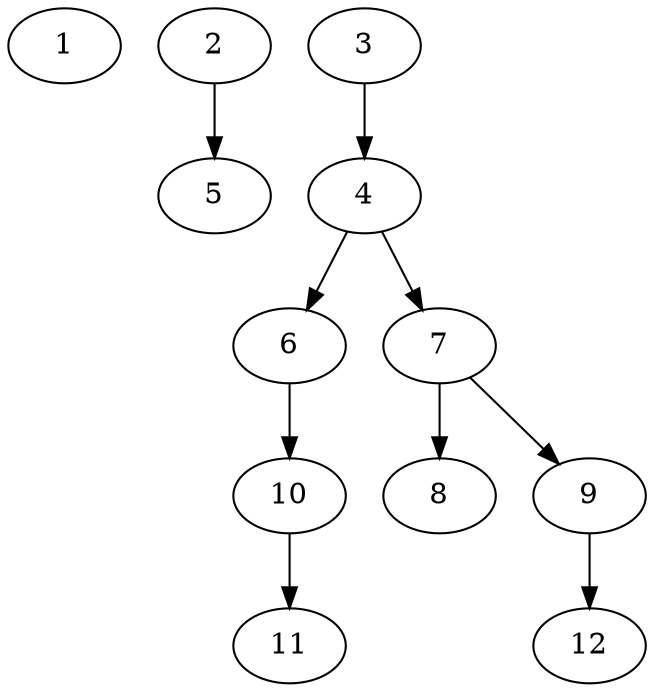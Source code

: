 // DAG (tier=1-easy, mode=data, n=12, ccr=0.333, fat=0.455, density=0.296, regular=0.798, jump=0.062, mindata=1048576, maxdata=8388608)
// DAG automatically generated by daggen at Sun Aug 24 16:33:32 2025
// /home/ermia/Project/Environments/daggen/bin/daggen --dot --ccr 0.333 --fat 0.455 --regular 0.798 --density 0.296 --jump 0.062 --mindata 1048576 --maxdata 8388608 -n 12 
digraph G {
  1 [size="15939622040894062", alpha="0.15", expect_size="7969811020447031"]
  2 [size="7655163762359266", alpha="0.07", expect_size="3827581881179633"]
  2 -> 5 [size ="437527009820672"]
  3 [size="259260567352500027392", alpha="0.14", expect_size="129630283676250013696"]
  3 -> 4 [size ="325272712773632"]
  4 [size="680805998017620352", alpha="0.14", expect_size="340402999008810176"]
  4 -> 6 [size ="548068772544512"]
  4 -> 7 [size ="548068772544512"]
  5 [size="500971789939306921984", alpha="0.10", expect_size="250485894969653460992"]
  6 [size="276230237526687744000", alpha="0.09", expect_size="138115118763343872000"]
  6 -> 10 [size ="339315838156800"]
  7 [size="118992126879158192", alpha="0.17", expect_size="59496063439579096"]
  7 -> 8 [size ="117713275977728"]
  7 -> 9 [size ="117713275977728"]
  8 [size="166027305380358144", alpha="0.12", expect_size="83013652690179072"]
  9 [size="132613549125009408000", alpha="0.08", expect_size="66306774562504704000"]
  9 -> 12 [size ="208040833843200"]
  10 [size="358593783480323145728", alpha="0.11", expect_size="179296891740161572864"]
  10 -> 11 [size ="403792726065152"]
  11 [size="54242063552312872", alpha="0.02", expect_size="27121031776156436"]
  12 [size="11293459600013000704", alpha="0.02", expect_size="5646729800006500352"]
}